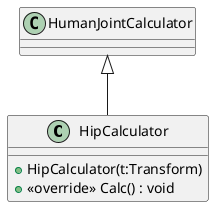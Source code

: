 @startuml
class HipCalculator {
    + HipCalculator(t:Transform)
    + <<override>> Calc() : void
}
HumanJointCalculator <|-- HipCalculator
@enduml
